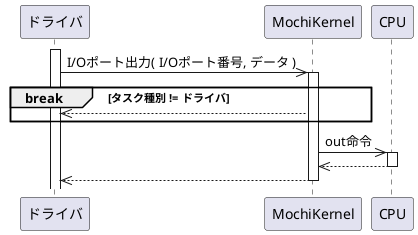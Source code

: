 @startuml

participant "ドライバ"    as driver
participant "MochiKernel" as kernel
participant "CPU"         as cpu

activate driver

driver ->> kernel: I/Oポート出力( I/Oポート番号, データ )
activate kernel

break タスク種別 != ドライバ
    driver <<-- kernel:
end break

kernel ->> cpu: out命令
activate cpu
kernel <<-- cpu:
deactivate cpu

driver <<-- kernel:
deactivate kernel


@enduml
